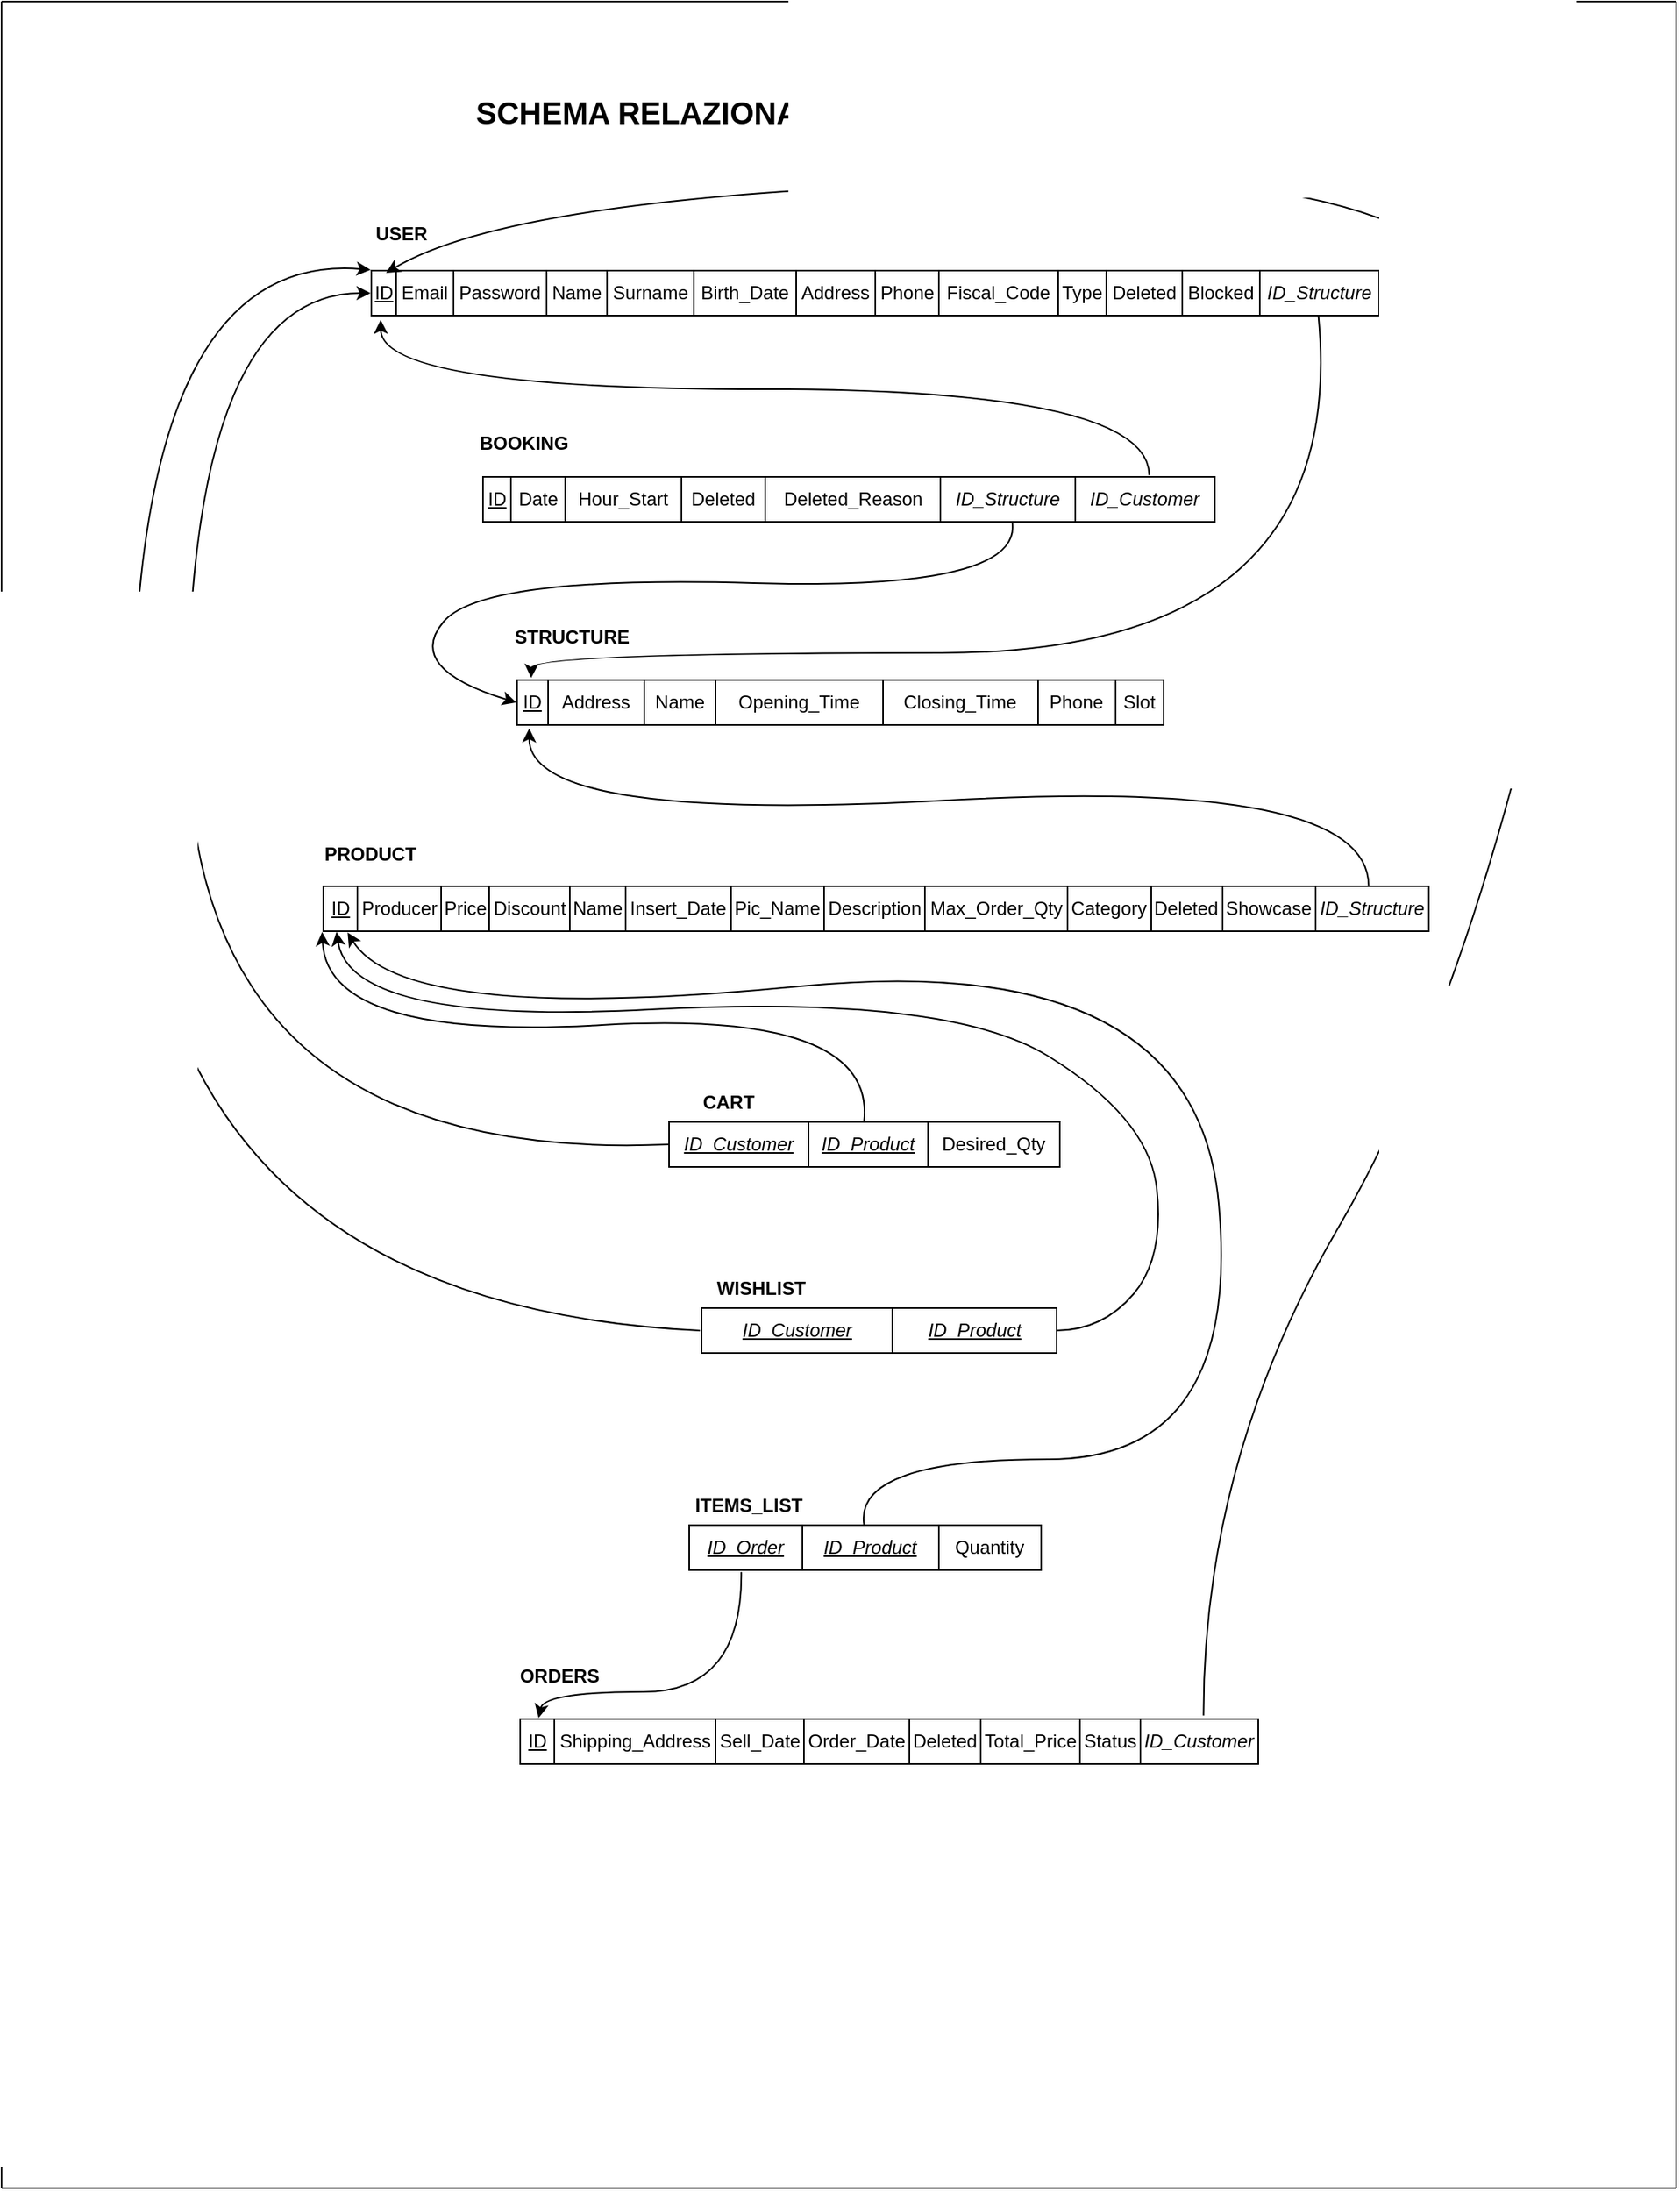 <mxfile version="13.2.4" type="github">
  <diagram id="C5RBs43oDa-KdzZeNtuy" name="Page-1">
    <mxGraphModel dx="1385" dy="643" grid="1" gridSize="10" guides="1" tooltips="1" connect="1" arrows="1" fold="1" page="1" pageScale="1.5" pageWidth="827" pageHeight="1169" math="0" shadow="0" extFonts="Quicksand^https://fonts.googleapis.com/css?family=Quicksand|Gruppo^https://fonts.googleapis.com/css?family=Gruppo|Pompiere^https://fonts.googleapis.com/css?family=Pompiere">
      <root>
        <mxCell id="WIyWlLk6GJQsqaUBKTNV-0" />
        <mxCell id="WIyWlLk6GJQsqaUBKTNV-1" parent="WIyWlLk6GJQsqaUBKTNV-0" />
        <mxCell id="EIEGdvuZ-sx4ZcDznCTi-5" value="&lt;table border=&quot;1&quot; width=&quot;100%&quot; style=&quot;width: 100% ; height: 100% ; border-collapse: collapse ; border: 1px solid rgb(0 , 0 , 0)&quot;&gt;&lt;tbody&gt;&lt;tr&gt;&lt;td&gt;&lt;u&gt;ID&lt;/u&gt;&lt;/td&gt;&lt;td&gt;Address&lt;/td&gt;&lt;td&gt;Name&lt;/td&gt;&lt;td&gt;Opening_Time&lt;/td&gt;&lt;td&gt;Closing_Time&lt;/td&gt;&lt;td&gt;Phone&lt;/td&gt;&lt;td&gt;Slot&lt;/td&gt;&lt;/tr&gt;&lt;/tbody&gt;&lt;/table&gt;" style="text;html=1;strokeColor=none;fillColor=none;overflow=fill;align=center;" parent="WIyWlLk6GJQsqaUBKTNV-1" vertex="1">
          <mxGeometry x="412" y="477" width="417.5" height="30" as="geometry" />
        </mxCell>
        <mxCell id="EIEGdvuZ-sx4ZcDznCTi-8" value="&lt;b&gt;STRUCTURE&lt;/b&gt;" style="text;html=1;strokeColor=none;fillColor=none;align=center;verticalAlign=middle;whiteSpace=wrap;rounded=0;" parent="WIyWlLk6GJQsqaUBKTNV-1" vertex="1">
          <mxGeometry x="427.5" y="440" width="40" height="20" as="geometry" />
        </mxCell>
        <mxCell id="EIEGdvuZ-sx4ZcDznCTi-9" value="&lt;table border=&quot;1&quot; width=&quot;100%&quot; style=&quot;width: 100% ; height: 100% ; border-collapse: collapse ; border: 1px solid rgb(0 , 0 , 0)&quot;&gt;&lt;tbody&gt;&lt;tr&gt;&lt;td&gt;&lt;u&gt;ID&lt;/u&gt;&lt;/td&gt;&lt;td&gt;Date&lt;/td&gt;&lt;td&gt;Hour_Start&lt;/td&gt;&lt;td&gt;Deleted&lt;/td&gt;&lt;td&gt;Deleted_Reason&lt;/td&gt;&lt;td&gt;&lt;i&gt;ID_Structure&lt;/i&gt;&lt;/td&gt;&lt;td&gt;&lt;i&gt;ID_Customer&lt;/i&gt;&lt;/td&gt;&lt;/tr&gt;&lt;/tbody&gt;&lt;/table&gt;" style="text;html=1;strokeColor=none;fillColor=none;overflow=fill;align=center;" parent="WIyWlLk6GJQsqaUBKTNV-1" vertex="1">
          <mxGeometry x="389.75" y="346" width="473" height="30" as="geometry" />
        </mxCell>
        <mxCell id="EIEGdvuZ-sx4ZcDznCTi-10" value="&lt;b&gt;BOOKING&lt;/b&gt;" style="text;html=1;strokeColor=none;fillColor=none;align=center;verticalAlign=middle;whiteSpace=wrap;rounded=0;" parent="WIyWlLk6GJQsqaUBKTNV-1" vertex="1">
          <mxGeometry x="396.75" y="315" width="40" height="20" as="geometry" />
        </mxCell>
        <mxCell id="KOET7OHkxtdppqmsKOV2-9" value="&lt;table border=&quot;1&quot; width=&quot;100%&quot; style=&quot;width: 100% ; height: 100% ; border-collapse: collapse ; border: 1px solid rgb(0 , 0 , 0)&quot;&gt;&lt;tbody&gt;&lt;tr&gt;&lt;td&gt;&amp;nbsp;&lt;u&gt;ID&lt;/u&gt;&amp;nbsp;&lt;/td&gt;&lt;td&gt;Producer&lt;/td&gt;&lt;td&gt;Price&lt;/td&gt;&lt;td&gt;Discount&lt;/td&gt;&lt;td&gt;Name&lt;/td&gt;&lt;td&gt;Insert_Date&lt;/td&gt;&lt;td&gt;Pic_Name&lt;/td&gt;&lt;td&gt;Description&lt;/td&gt;&lt;td&gt;Max_Order_Qty&lt;/td&gt;&lt;td&gt;Category&lt;/td&gt;&lt;td&gt;Deleted&lt;/td&gt;&lt;td&gt;Showcase&lt;/td&gt;&lt;td&gt;&lt;i&gt;ID_Structure&lt;/i&gt;&lt;/td&gt;&lt;/tr&gt;&lt;/tbody&gt;&lt;/table&gt;" style="text;html=1;strokeColor=none;fillColor=none;overflow=fill;align=center;" parent="WIyWlLk6GJQsqaUBKTNV-1" vertex="1">
          <mxGeometry x="286.75" y="610" width="713.5" height="30" as="geometry" />
        </mxCell>
        <mxCell id="KOET7OHkxtdppqmsKOV2-10" value="&lt;b&gt;PRODUCT&lt;/b&gt;" style="text;html=1;strokeColor=none;fillColor=none;align=center;verticalAlign=middle;whiteSpace=wrap;rounded=0;" parent="WIyWlLk6GJQsqaUBKTNV-1" vertex="1">
          <mxGeometry x="298.25" y="580" width="40" height="20" as="geometry" />
        </mxCell>
        <mxCell id="IJAy8uQEqMEVMCcrtVZX-7" value="&lt;table border=&quot;1&quot; width=&quot;100%&quot; style=&quot;width: 100% ; height: 100% ; border-collapse: collapse ; border: 1px solid rgb(0 , 0 , 0)&quot;&gt;&lt;tbody&gt;&lt;tr&gt;&lt;td&gt;&lt;span style=&quot;font-style: normal&quot;&gt;&amp;nbsp;&lt;u&gt;ID&lt;/u&gt;&amp;nbsp;&lt;/span&gt;&lt;/td&gt;&lt;td&gt;&lt;span style=&quot;font-style: normal&quot;&gt;Shipping_Address&lt;/span&gt;&lt;/td&gt;&lt;td&gt;&lt;span style=&quot;font-style: normal&quot;&gt;Sell_Date&lt;/span&gt;&lt;/td&gt;&lt;td&gt;&lt;span style=&quot;font-style: normal&quot;&gt;Order_Date&lt;/span&gt;&lt;/td&gt;&lt;td&gt;&lt;span style=&quot;font-style: normal&quot;&gt;Deleted&lt;/span&gt;&lt;/td&gt;&lt;td&gt;&lt;span style=&quot;font-style: normal&quot;&gt;Total_Price&lt;/span&gt;&lt;/td&gt;&lt;td&gt;&lt;span style=&quot;font-style: normal&quot;&gt;Status&lt;/span&gt;&lt;/td&gt;&lt;td&gt;ID_Customer&lt;/td&gt;&lt;/tr&gt;&lt;/tbody&gt;&lt;/table&gt;" style="text;html=1;strokeColor=none;fillColor=none;overflow=fill;align=center;fontStyle=2" parent="WIyWlLk6GJQsqaUBKTNV-1" vertex="1">
          <mxGeometry x="413.5" y="1147" width="476.5" height="30" as="geometry" />
        </mxCell>
        <mxCell id="IJAy8uQEqMEVMCcrtVZX-8" value="&lt;b&gt;ORDERS&lt;/b&gt;" style="text;html=1;strokeColor=none;fillColor=none;align=center;verticalAlign=middle;whiteSpace=wrap;rounded=0;" parent="WIyWlLk6GJQsqaUBKTNV-1" vertex="1">
          <mxGeometry x="412" y="1110" width="55.5" height="20" as="geometry" />
        </mxCell>
        <mxCell id="CbVcJyqTISDlB1ADT2_T-2" value="&lt;table border=&quot;1&quot; width=&quot;100%&quot; style=&quot;width: 100% ; height: 100% ; border-collapse: collapse ; border: 1px solid rgb(0 , 0 , 0)&quot;&gt;&lt;tbody&gt;&lt;tr&gt;&lt;td&gt;&lt;u&gt;ID&lt;/u&gt;&lt;/td&gt;&lt;td&gt;Email&lt;/td&gt;&lt;td&gt;Password&lt;/td&gt;&lt;td&gt;Name&lt;/td&gt;&lt;td&gt;Surname&lt;/td&gt;&lt;td&gt;Birth_Date&lt;/td&gt;&lt;td&gt;Address&lt;/td&gt;&lt;td&gt;Phone&lt;/td&gt;&lt;td&gt;Fiscal_Code&lt;/td&gt;&lt;td&gt;Type&lt;/td&gt;&lt;td&gt;Deleted&lt;/td&gt;&lt;td&gt;Blocked&lt;/td&gt;&lt;td&gt;&lt;i&gt;ID_Structure&lt;/i&gt;&lt;/td&gt;&lt;/tr&gt;&lt;/tbody&gt;&lt;/table&gt;" style="text;html=1;strokeColor=none;fillColor=none;overflow=fill;align=center;" parent="WIyWlLk6GJQsqaUBKTNV-1" vertex="1">
          <mxGeometry x="318" y="213" width="651" height="30" as="geometry" />
        </mxCell>
        <mxCell id="CbVcJyqTISDlB1ADT2_T-3" value="&lt;b&gt;USER&lt;/b&gt;" style="text;html=1;strokeColor=none;fillColor=none;align=center;verticalAlign=middle;whiteSpace=wrap;rounded=0;" parent="WIyWlLk6GJQsqaUBKTNV-1" vertex="1">
          <mxGeometry x="318" y="180" width="40" height="20" as="geometry" />
        </mxCell>
        <mxCell id="CbVcJyqTISDlB1ADT2_T-9" value="&lt;b&gt;&lt;font style=&quot;font-size: 20px&quot;&gt;SCHEMA RELAZIONALE FINALE NON NORMALIZZATO&lt;/font&gt;&lt;/b&gt;" style="text;html=1;strokeColor=none;fillColor=none;align=left;verticalAlign=middle;whiteSpace=wrap;rounded=0;" parent="WIyWlLk6GJQsqaUBKTNV-1" vertex="1">
          <mxGeometry x="384" y="101" width="606" height="20" as="geometry" />
        </mxCell>
        <mxCell id="CbVcJyqTISDlB1ADT2_T-19" value="" style="endArrow=none;html=1;rounded=0;strokeColor=#000000;" parent="WIyWlLk6GJQsqaUBKTNV-1" edge="1">
          <mxGeometry relative="1" as="geometry">
            <mxPoint x="80" y="1450" as="sourcePoint" />
            <mxPoint x="80" y="40" as="targetPoint" />
          </mxGeometry>
        </mxCell>
        <mxCell id="CbVcJyqTISDlB1ADT2_T-20" value="" style="endArrow=none;html=1;rounded=0;strokeColor=#000000;" parent="WIyWlLk6GJQsqaUBKTNV-1" edge="1">
          <mxGeometry relative="1" as="geometry">
            <mxPoint x="80" y="40" as="sourcePoint" />
            <mxPoint x="1160" y="40" as="targetPoint" />
          </mxGeometry>
        </mxCell>
        <mxCell id="CbVcJyqTISDlB1ADT2_T-21" value="" style="endArrow=none;html=1;rounded=0;strokeColor=#000000;" parent="WIyWlLk6GJQsqaUBKTNV-1" edge="1">
          <mxGeometry relative="1" as="geometry">
            <mxPoint x="1160" y="1450" as="sourcePoint" />
            <mxPoint x="1160" y="40" as="targetPoint" />
          </mxGeometry>
        </mxCell>
        <mxCell id="CbVcJyqTISDlB1ADT2_T-22" value="" style="endArrow=none;html=1;rounded=0;strokeColor=#000000;" parent="WIyWlLk6GJQsqaUBKTNV-1" edge="1">
          <mxGeometry relative="1" as="geometry">
            <mxPoint x="80" y="1450" as="sourcePoint" />
            <mxPoint x="1160" y="1450" as="targetPoint" />
          </mxGeometry>
        </mxCell>
        <mxCell id="8RzJpFf-Yr8NIqFTO0fK-0" value="&lt;table border=&quot;1&quot; width=&quot;100%&quot; style=&quot;width: 100% ; height: 100% ; border-collapse: collapse ; border: 1px solid rgb(0 , 0 , 0)&quot;&gt;&lt;tbody&gt;&lt;tr&gt;&lt;td&gt;&lt;u&gt;ID_Customer&lt;/u&gt;&lt;/td&gt;&lt;td&gt;&lt;u&gt;ID_Product&lt;/u&gt;&lt;/td&gt;&lt;td&gt;&lt;span style=&quot;font-style: normal&quot;&gt;Desired_Qty&lt;/span&gt;&lt;/td&gt;&lt;/tr&gt;&lt;/tbody&gt;&lt;/table&gt;" style="text;html=1;strokeColor=none;fillColor=none;overflow=fill;align=center;fontStyle=2" parent="WIyWlLk6GJQsqaUBKTNV-1" vertex="1">
          <mxGeometry x="510" y="762" width="252.5" height="30" as="geometry" />
        </mxCell>
        <mxCell id="8RzJpFf-Yr8NIqFTO0fK-1" value="&lt;b&gt;CART&lt;/b&gt;" style="text;html=1;strokeColor=none;fillColor=none;align=center;verticalAlign=middle;whiteSpace=wrap;rounded=0;" parent="WIyWlLk6GJQsqaUBKTNV-1" vertex="1">
          <mxGeometry x="521" y="740" width="55.5" height="20" as="geometry" />
        </mxCell>
        <mxCell id="8RzJpFf-Yr8NIqFTO0fK-2" value="&lt;table border=&quot;1&quot; width=&quot;100%&quot; style=&quot;width: 100% ; height: 100% ; border-collapse: collapse ; border: 1px solid rgb(0 , 0 , 0)&quot;&gt;&lt;tbody&gt;&lt;tr&gt;&lt;td&gt;&lt;u&gt;ID_Customer&lt;/u&gt;&lt;/td&gt;&lt;td&gt;&lt;u&gt;ID_Product&lt;/u&gt;&lt;/td&gt;&lt;/tr&gt;&lt;/tbody&gt;&lt;/table&gt;" style="text;html=1;strokeColor=none;fillColor=none;overflow=fill;align=center;fontStyle=2" parent="WIyWlLk6GJQsqaUBKTNV-1" vertex="1">
          <mxGeometry x="530.5" y="882" width="229.5" height="30" as="geometry" />
        </mxCell>
        <mxCell id="8RzJpFf-Yr8NIqFTO0fK-3" value="&lt;b&gt;WISHLIST&lt;/b&gt;" style="text;html=1;strokeColor=none;fillColor=none;align=center;verticalAlign=middle;whiteSpace=wrap;rounded=0;" parent="WIyWlLk6GJQsqaUBKTNV-1" vertex="1">
          <mxGeometry x="541.5" y="860" width="55.5" height="20" as="geometry" />
        </mxCell>
        <mxCell id="jN095DMbJzueWw74nH2b-2" value="&lt;table border=&quot;1&quot; width=&quot;100%&quot; style=&quot;width: 100% ; height: 100% ; border-collapse: collapse ; border: 1px solid rgb(0 , 0 , 0)&quot;&gt;&lt;tbody&gt;&lt;tr&gt;&lt;td&gt;&lt;u&gt;ID_Order&lt;/u&gt;&lt;br&gt;&lt;/td&gt;&lt;td&gt;&lt;u&gt;ID_Product&lt;/u&gt;&lt;/td&gt;&lt;td&gt;&lt;span style=&quot;font-style: normal&quot;&gt;Quantity&lt;/span&gt;&lt;/td&gt;&lt;/tr&gt;&lt;/tbody&gt;&lt;/table&gt;" style="text;html=1;strokeColor=none;fillColor=none;overflow=fill;align=center;fontStyle=2" vertex="1" parent="WIyWlLk6GJQsqaUBKTNV-1">
          <mxGeometry x="522.5" y="1022" width="227.5" height="30" as="geometry" />
        </mxCell>
        <mxCell id="jN095DMbJzueWw74nH2b-3" value="&lt;b&gt;ITEMS_LIST&lt;/b&gt;" style="text;html=1;strokeColor=none;fillColor=none;align=center;verticalAlign=middle;whiteSpace=wrap;rounded=0;" vertex="1" parent="WIyWlLk6GJQsqaUBKTNV-1">
          <mxGeometry x="533.5" y="1000" width="55.5" height="20" as="geometry" />
        </mxCell>
        <mxCell id="jN095DMbJzueWw74nH2b-5" value="" style="curved=1;endArrow=classic;html=1;entryX=0.01;entryY=1.075;entryDx=0;entryDy=0;entryPerimeter=0;exitX=0.91;exitY=-0.019;exitDx=0;exitDy=0;exitPerimeter=0;" edge="1" parent="WIyWlLk6GJQsqaUBKTNV-1" source="EIEGdvuZ-sx4ZcDznCTi-9" target="CbVcJyqTISDlB1ADT2_T-2">
          <mxGeometry width="50" height="50" relative="1" as="geometry">
            <mxPoint x="900" y="440" as="sourcePoint" />
            <mxPoint x="950" y="390" as="targetPoint" />
            <Array as="points">
              <mxPoint x="820" y="290" />
              <mxPoint x="325" y="290" />
            </Array>
          </mxGeometry>
        </mxCell>
        <mxCell id="jN095DMbJzueWw74nH2b-6" value="" style="curved=1;endArrow=classic;html=1;entryX=0.023;entryY=-0.029;entryDx=0;entryDy=0;entryPerimeter=0;exitX=0.939;exitY=0.981;exitDx=0;exitDy=0;exitPerimeter=0;" edge="1" parent="WIyWlLk6GJQsqaUBKTNV-1" source="CbVcJyqTISDlB1ADT2_T-2" target="EIEGdvuZ-sx4ZcDznCTi-5">
          <mxGeometry width="50" height="50" relative="1" as="geometry">
            <mxPoint x="910" y="460" as="sourcePoint" />
            <mxPoint x="960" y="410" as="targetPoint" />
            <Array as="points">
              <mxPoint x="950" y="460" />
              <mxPoint x="422" y="460" />
            </Array>
          </mxGeometry>
        </mxCell>
        <mxCell id="jN095DMbJzueWw74nH2b-7" value="" style="curved=1;endArrow=classic;html=1;entryX=0;entryY=0.5;entryDx=0;entryDy=0;exitX=0.723;exitY=0.967;exitDx=0;exitDy=0;exitPerimeter=0;" edge="1" parent="WIyWlLk6GJQsqaUBKTNV-1" source="EIEGdvuZ-sx4ZcDznCTi-9" target="EIEGdvuZ-sx4ZcDznCTi-5">
          <mxGeometry width="50" height="50" relative="1" as="geometry">
            <mxPoint x="290" y="470" as="sourcePoint" />
            <mxPoint x="340" y="420" as="targetPoint" />
            <Array as="points">
              <mxPoint x="740" y="420" />
              <mxPoint x="390" y="410" />
              <mxPoint x="340" y="470" />
            </Array>
          </mxGeometry>
        </mxCell>
        <mxCell id="jN095DMbJzueWw74nH2b-8" value="" style="curved=1;endArrow=classic;html=1;entryX=0.02;entryY=1.057;entryDx=0;entryDy=0;entryPerimeter=0;exitX=0.946;exitY=0.014;exitDx=0;exitDy=0;exitPerimeter=0;" edge="1" parent="WIyWlLk6GJQsqaUBKTNV-1" source="KOET7OHkxtdppqmsKOV2-9" target="EIEGdvuZ-sx4ZcDznCTi-5">
          <mxGeometry width="50" height="50" relative="1" as="geometry">
            <mxPoint x="730" y="590" as="sourcePoint" />
            <mxPoint x="780" y="540" as="targetPoint" />
            <Array as="points">
              <mxPoint x="962" y="540" />
              <mxPoint x="420" y="570" />
            </Array>
          </mxGeometry>
        </mxCell>
        <mxCell id="jN095DMbJzueWw74nH2b-9" value="" style="curved=1;endArrow=classic;html=1;entryX=0;entryY=1;entryDx=0;entryDy=0;exitX=0.5;exitY=0;exitDx=0;exitDy=0;" edge="1" parent="WIyWlLk6GJQsqaUBKTNV-1" source="8RzJpFf-Yr8NIqFTO0fK-0" target="KOET7OHkxtdppqmsKOV2-9">
          <mxGeometry width="50" height="50" relative="1" as="geometry">
            <mxPoint x="410" y="740" as="sourcePoint" />
            <mxPoint x="460" y="690" as="targetPoint" />
            <Array as="points">
              <mxPoint x="644" y="690" />
              <mxPoint x="290" y="710" />
            </Array>
          </mxGeometry>
        </mxCell>
        <mxCell id="jN095DMbJzueWw74nH2b-10" value="" style="curved=1;endArrow=classic;html=1;entryX=0;entryY=0.5;entryDx=0;entryDy=0;exitX=0;exitY=0.5;exitDx=0;exitDy=0;" edge="1" parent="WIyWlLk6GJQsqaUBKTNV-1" source="8RzJpFf-Yr8NIqFTO0fK-0" target="CbVcJyqTISDlB1ADT2_T-2">
          <mxGeometry width="50" height="50" relative="1" as="geometry">
            <mxPoint x="240" y="570" as="sourcePoint" />
            <mxPoint x="290" y="520" as="targetPoint" />
            <Array as="points">
              <mxPoint x="200" y="790" />
              <mxPoint x="200" y="228" />
            </Array>
          </mxGeometry>
        </mxCell>
        <mxCell id="jN095DMbJzueWw74nH2b-11" value="" style="curved=1;endArrow=classic;html=1;entryX=0;entryY=0;entryDx=0;entryDy=0;exitX=0;exitY=0.5;exitDx=0;exitDy=0;" edge="1" parent="WIyWlLk6GJQsqaUBKTNV-1" source="8RzJpFf-Yr8NIqFTO0fK-2" target="CbVcJyqTISDlB1ADT2_T-2">
          <mxGeometry width="50" height="50" relative="1" as="geometry">
            <mxPoint x="120" y="580" as="sourcePoint" />
            <mxPoint x="170" y="530" as="targetPoint" />
            <Array as="points">
              <mxPoint x="170" y="880" />
              <mxPoint x="160" y="200" />
            </Array>
          </mxGeometry>
        </mxCell>
        <mxCell id="jN095DMbJzueWw74nH2b-12" value="" style="curved=1;endArrow=classic;html=1;entryX=0.013;entryY=0.996;entryDx=0;entryDy=0;entryPerimeter=0;exitX=1;exitY=0.5;exitDx=0;exitDy=0;" edge="1" parent="WIyWlLk6GJQsqaUBKTNV-1" source="8RzJpFf-Yr8NIqFTO0fK-2" target="KOET7OHkxtdppqmsKOV2-9">
          <mxGeometry width="50" height="50" relative="1" as="geometry">
            <mxPoint x="840" y="870" as="sourcePoint" />
            <mxPoint x="740" y="680" as="targetPoint" />
            <Array as="points">
              <mxPoint x="790" y="897" />
              <mxPoint x="830" y="850" />
              <mxPoint x="820" y="760" />
              <mxPoint x="690" y="680" />
              <mxPoint x="305" y="700" />
            </Array>
          </mxGeometry>
        </mxCell>
        <mxCell id="jN095DMbJzueWw74nH2b-13" value="" style="curved=1;endArrow=classic;html=1;exitX=0.927;exitY=-0.057;exitDx=0;exitDy=0;exitPerimeter=0;" edge="1" parent="WIyWlLk6GJQsqaUBKTNV-1" source="IJAy8uQEqMEVMCcrtVZX-7">
          <mxGeometry width="50" height="50" relative="1" as="geometry">
            <mxPoint x="540" y="230" as="sourcePoint" />
            <mxPoint x="328" y="215" as="targetPoint" />
            <Array as="points">
              <mxPoint x="855" y="980" />
              <mxPoint x="1030" y="680" />
              <mxPoint x="1140" y="150" />
              <mxPoint x="420" y="160" />
            </Array>
          </mxGeometry>
        </mxCell>
        <mxCell id="jN095DMbJzueWw74nH2b-14" value="" style="curved=1;endArrow=classic;html=1;exitX=0.152;exitY=1.024;exitDx=0;exitDy=0;exitPerimeter=0;entryX=0.027;entryY=-0.006;entryDx=0;entryDy=0;entryPerimeter=0;" edge="1" parent="WIyWlLk6GJQsqaUBKTNV-1" source="jN095DMbJzueWw74nH2b-2" target="IJAy8uQEqMEVMCcrtVZX-7">
          <mxGeometry width="50" height="50" relative="1" as="geometry">
            <mxPoint x="412" y="1050" as="sourcePoint" />
            <mxPoint x="462" y="1000" as="targetPoint" />
            <Array as="points">
              <mxPoint x="558" y="1130" />
              <mxPoint x="430" y="1130" />
            </Array>
          </mxGeometry>
        </mxCell>
        <mxCell id="jN095DMbJzueWw74nH2b-15" value="" style="curved=1;endArrow=classic;html=1;entryX=0.023;entryY=1.01;entryDx=0;entryDy=0;entryPerimeter=0;exitX=0.5;exitY=0;exitDx=0;exitDy=0;" edge="1" parent="WIyWlLk6GJQsqaUBKTNV-1" source="jN095DMbJzueWw74nH2b-2" target="KOET7OHkxtdppqmsKOV2-9">
          <mxGeometry width="50" height="50" relative="1" as="geometry">
            <mxPoint x="420" y="720" as="sourcePoint" />
            <mxPoint x="470" y="670" as="targetPoint" />
            <Array as="points">
              <mxPoint x="630" y="980" />
              <mxPoint x="880" y="980" />
              <mxPoint x="850" y="650" />
              <mxPoint x="340" y="700" />
            </Array>
          </mxGeometry>
        </mxCell>
      </root>
    </mxGraphModel>
  </diagram>
</mxfile>
